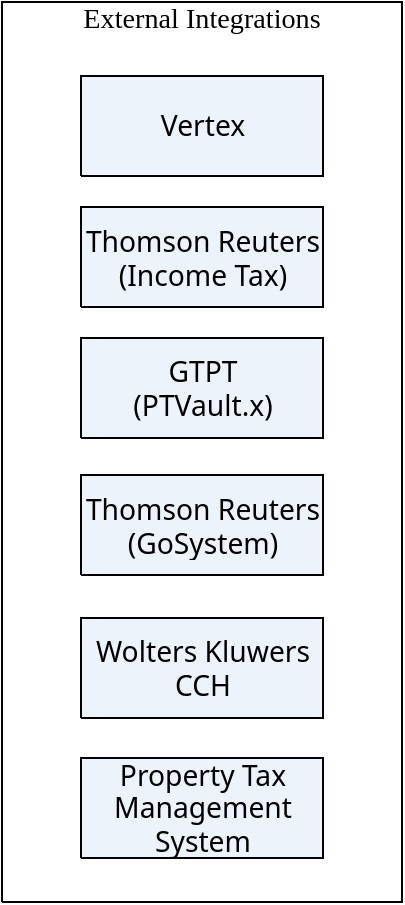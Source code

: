 <mxfile version="22.1.8" type="github">
  <diagram name="Page-1" id="MsTjWMy3AAZc4Vz8B7oc">
    <mxGraphModel dx="1120" dy="480" grid="1" gridSize="10" guides="1" tooltips="1" connect="1" arrows="1" fold="1" page="1" pageScale="1" pageWidth="1169" pageHeight="827" math="0" shadow="0">
      <root>
        <mxCell id="0" />
        <mxCell id="1" parent="0" />
        <UserObject label="&lt;div style=&quot;font-size: 1px&quot;&gt;&lt;p style=&quot;text-align: center; margin: 0px; text-indent: 0px; vertical-align: top; direction: ltr;&quot;&gt;&lt;font style=&quot;font-size:14.11px;font-family:Segoe Pro;color:#000000;direction:ltr;letter-spacing:0px;line-height:120%;opacity:1&quot;&gt;External Integrations&lt;br&gt;&lt;/font&gt;&lt;/p&gt;&lt;/div&gt;" tags="Background" id="TkFcFIbii5dXcjV-Ogx_-1">
          <mxCell style="verticalAlign=top;align=left;overflow=width;vsdxID=48;fillColor=none;gradientColor=none;shape=stencil(nZBLDoAgDERP0z3SIyjew0SURgSD+Lu9kMZoXLhwN9O+tukAlrNpJg1SzDH4QW/URgNYgZTkjA4UkwJUgGXng+6DX1zLfmoymdXo17xh5zmRJ6Q42BWCfc2oJfdAr+Yv+AP9Cb7OJ3H/2JG1HNGz/84klThPVCc=);points=[[1,0.5,0],[0.5,0,0],[0.5,0.5,0],[0.5,0.5,0]];labelBackgroundColor=none;rounded=0;html=1;whiteSpace=wrap;" vertex="1" parent="1">
            <mxGeometry x="120" y="160" width="200" height="450" as="geometry" />
          </mxCell>
        </UserObject>
        <UserObject label="&lt;div style=&quot;&quot;&gt;&lt;font face=&quot;Segoe UI&quot;&gt;&lt;span style=&quot;font-size: 14.11px;&quot;&gt;Property Tax Management System&lt;/span&gt;&lt;/font&gt;&lt;/div&gt;" tags="Background" id="TkFcFIbii5dXcjV-Ogx_-8">
          <mxCell style="verticalAlign=middle;align=center;overflow=width;vsdxID=44;fillColor=#ecf3fb;gradientColor=none;shape=stencil(nZBLDoAgDERP0z3SIyjew0SURgSD+Lu9kMZoXLhwN9O+tukAlrNpJg1SzDH4QW/URgNYgZTkjA4UkwJUgGXng+6DX1zLfmoymdXo17xh5zmRJ6Q42BWCfc2oJfdAr+Yv+AP9Cb7OJ3H/2JG1HNGz/84klThPVCc=);points=[[1,0.5,0],[0.5,0,0],[0.5,0.5,0],[0.5,0.5,0]];labelBackgroundColor=none;rounded=0;html=1;whiteSpace=wrap;" vertex="1" parent="1">
            <mxGeometry x="159.5" y="538" width="121" height="50" as="geometry" />
          </mxCell>
        </UserObject>
        <UserObject label="&lt;div style=&quot;&quot;&gt;&lt;div style=&quot;border-color: var(--border-color); font-size: 1px;&quot;&gt;&lt;font style=&quot;border-color: var(--border-color); font-size: 14.11px; font-family: &amp;quot;Segoe UI&amp;quot;; direction: ltr; letter-spacing: 0px; line-height: 16.932px; opacity: 1;&quot;&gt;Wolters Kluwers&lt;br style=&quot;border-color: var(--border-color);&quot;&gt;&lt;/font&gt;&lt;/div&gt;&lt;div style=&quot;border-color: var(--border-color); font-size: 1px;&quot;&gt;&lt;font style=&quot;border-color: var(--border-color); font-size: 14.11px; font-family: &amp;quot;Segoe UI&amp;quot;; direction: ltr; letter-spacing: 0px; line-height: 16.932px; opacity: 1;&quot;&gt;CCH&lt;/font&gt;&lt;/div&gt;&lt;/div&gt;" tags="Background" id="TkFcFIbii5dXcjV-Ogx_-10">
          <mxCell style="verticalAlign=middle;align=center;overflow=width;vsdxID=44;fillColor=#ecf3fb;gradientColor=none;shape=stencil(nZBLDoAgDERP0z3SIyjew0SURgSD+Lu9kMZoXLhwN9O+tukAlrNpJg1SzDH4QW/URgNYgZTkjA4UkwJUgGXng+6DX1zLfmoymdXo17xh5zmRJ6Q42BWCfc2oJfdAr+Yv+AP9Cb7OJ3H/2JG1HNGz/84klThPVCc=);points=[[1,0.5,0],[0.5,0,0],[0.5,0.5,0],[0.5,0.5,0]];labelBackgroundColor=none;rounded=0;html=1;whiteSpace=wrap;" vertex="1" parent="1">
            <mxGeometry x="159.5" y="468" width="121" height="50" as="geometry" />
          </mxCell>
        </UserObject>
        <UserObject label="&lt;div style=&quot;&quot;&gt;&lt;div style=&quot;border-color: var(--border-color); font-size: 1px;&quot;&gt;&lt;div style=&quot;border-color: var(--border-color);&quot;&gt;&lt;font style=&quot;border-color: var(--border-color); font-size: 14.11px; font-family: &amp;quot;Segoe UI&amp;quot;; direction: ltr; letter-spacing: 0px; line-height: 16.932px; opacity: 1;&quot;&gt;Thomson Reuters&lt;br style=&quot;border-color: var(--border-color);&quot;&gt;&lt;/font&gt;&lt;/div&gt;&lt;div style=&quot;border-color: var(--border-color);&quot;&gt;&lt;font style=&quot;border-color: var(--border-color); font-size: 14.11px; font-family: &amp;quot;Segoe UI&amp;quot;; direction: ltr; letter-spacing: 0px; line-height: 16.932px; opacity: 1;&quot;&gt;(GoSystem)&lt;/font&gt;&lt;/div&gt;&lt;/div&gt;&lt;/div&gt;" tags="Background" id="TkFcFIbii5dXcjV-Ogx_-11">
          <mxCell style="verticalAlign=middle;align=center;overflow=width;vsdxID=44;fillColor=#ecf3fb;gradientColor=none;shape=stencil(nZBLDoAgDERP0z3SIyjew0SURgSD+Lu9kMZoXLhwN9O+tukAlrNpJg1SzDH4QW/URgNYgZTkjA4UkwJUgGXng+6DX1zLfmoymdXo17xh5zmRJ6Q42BWCfc2oJfdAr+Yv+AP9Cb7OJ3H/2JG1HNGz/84klThPVCc=);points=[[1,0.5,0],[0.5,0,0],[0.5,0.5,0],[0.5,0.5,0]];labelBackgroundColor=none;rounded=0;html=1;whiteSpace=wrap;" vertex="1" parent="1">
            <mxGeometry x="159.5" y="396.5" width="121" height="50" as="geometry" />
          </mxCell>
        </UserObject>
        <UserObject label="&lt;div style=&quot;&quot;&gt;&lt;div style=&quot;border-color: var(--border-color); font-size: 1px;&quot;&gt;&lt;div style=&quot;border-color: var(--border-color);&quot;&gt;&lt;div style=&quot;border-color: var(--border-color);&quot;&gt;&lt;font style=&quot;border-color: var(--border-color); font-size: 14.11px; font-family: &amp;quot;Segoe UI&amp;quot;; direction: ltr; letter-spacing: 0px; line-height: 16.932px; opacity: 1;&quot;&gt;GTPT&lt;br style=&quot;border-color: var(--border-color);&quot;&gt;&lt;/font&gt;&lt;/div&gt;&lt;div style=&quot;border-color: var(--border-color);&quot;&gt;&lt;font style=&quot;border-color: var(--border-color); font-size: 14.11px; font-family: &amp;quot;Segoe UI&amp;quot;; direction: ltr; letter-spacing: 0px; line-height: 16.932px; opacity: 1;&quot;&gt;(PTVault.x)&lt;/font&gt;&lt;/div&gt;&lt;/div&gt;&lt;/div&gt;&lt;/div&gt;" tags="Background" id="TkFcFIbii5dXcjV-Ogx_-12">
          <mxCell style="verticalAlign=middle;align=center;overflow=width;vsdxID=44;fillColor=#ecf3fb;gradientColor=none;shape=stencil(nZBLDoAgDERP0z3SIyjew0SURgSD+Lu9kMZoXLhwN9O+tukAlrNpJg1SzDH4QW/URgNYgZTkjA4UkwJUgGXng+6DX1zLfmoymdXo17xh5zmRJ6Q42BWCfc2oJfdAr+Yv+AP9Cb7OJ3H/2JG1HNGz/84klThPVCc=);points=[[1,0.5,0],[0.5,0,0],[0.5,0.5,0],[0.5,0.5,0]];labelBackgroundColor=none;rounded=0;html=1;whiteSpace=wrap;" vertex="1" parent="1">
            <mxGeometry x="159.5" y="328" width="121" height="50" as="geometry" />
          </mxCell>
        </UserObject>
        <UserObject label="&lt;div style=&quot;&quot;&gt;&lt;div style=&quot;border-color: var(--border-color); font-size: 1px;&quot;&gt;&lt;div style=&quot;border-color: var(--border-color);&quot;&gt;&lt;div style=&quot;border-color: var(--border-color);&quot;&gt;&lt;div style=&quot;border-color: var(--border-color);&quot;&gt;&lt;font style=&quot;border-color: var(--border-color); font-size: 14.11px; font-family: &amp;quot;Segoe UI&amp;quot;; direction: ltr; letter-spacing: 0px; line-height: 16.932px; opacity: 1;&quot;&gt;Thomson Reuters&lt;br style=&quot;border-color: var(--border-color);&quot;&gt;&lt;/font&gt;&lt;/div&gt;&lt;div style=&quot;border-color: var(--border-color);&quot;&gt;&lt;font style=&quot;border-color: var(--border-color); font-size: 14.11px; font-family: &amp;quot;Segoe UI&amp;quot;; direction: ltr; letter-spacing: 0px; line-height: 16.932px; opacity: 1;&quot;&gt;(Income Tax)&lt;/font&gt;&lt;/div&gt;&lt;/div&gt;&lt;/div&gt;&lt;/div&gt;&lt;/div&gt;" tags="Background" id="TkFcFIbii5dXcjV-Ogx_-13">
          <mxCell style="verticalAlign=middle;align=center;overflow=width;vsdxID=44;fillColor=#ecf3fb;gradientColor=none;shape=stencil(nZBLDoAgDERP0z3SIyjew0SURgSD+Lu9kMZoXLhwN9O+tukAlrNpJg1SzDH4QW/URgNYgZTkjA4UkwJUgGXng+6DX1zLfmoymdXo17xh5zmRJ6Q42BWCfc2oJfdAr+Yv+AP9Cb7OJ3H/2JG1HNGz/84klThPVCc=);points=[[1,0.5,0],[0.5,0,0],[0.5,0.5,0],[0.5,0.5,0]];labelBackgroundColor=none;rounded=0;html=1;whiteSpace=wrap;" vertex="1" parent="1">
            <mxGeometry x="159.5" y="262.5" width="121" height="50" as="geometry" />
          </mxCell>
        </UserObject>
        <UserObject label="&lt;div style=&quot;&quot;&gt;&lt;div style=&quot;border-color: var(--border-color);&quot;&gt;&lt;div style=&quot;border-color: var(--border-color);&quot;&gt;&lt;div style=&quot;border-color: var(--border-color);&quot;&gt;&lt;div style=&quot;border-color: var(--border-color);&quot;&gt;&lt;font face=&quot;Segoe UI&quot;&gt;&lt;span style=&quot;font-size: 14.11px;&quot;&gt;Vertex&lt;/span&gt;&lt;/font&gt;&lt;/div&gt;&lt;/div&gt;&lt;/div&gt;&lt;/div&gt;&lt;/div&gt;" tags="Background" id="TkFcFIbii5dXcjV-Ogx_-14">
          <mxCell style="verticalAlign=middle;align=center;overflow=width;vsdxID=44;fillColor=#ecf3fb;gradientColor=none;shape=stencil(nZBLDoAgDERP0z3SIyjew0SURgSD+Lu9kMZoXLhwN9O+tukAlrNpJg1SzDH4QW/URgNYgZTkjA4UkwJUgGXng+6DX1zLfmoymdXo17xh5zmRJ6Q42BWCfc2oJfdAr+Yv+AP9Cb7OJ3H/2JG1HNGz/84klThPVCc=);points=[[1,0.5,0],[0.5,0,0],[0.5,0.5,0],[0.5,0.5,0]];labelBackgroundColor=none;rounded=0;html=1;whiteSpace=wrap;" vertex="1" parent="1">
            <mxGeometry x="159.5" y="197" width="121" height="50" as="geometry" />
          </mxCell>
        </UserObject>
      </root>
    </mxGraphModel>
  </diagram>
</mxfile>
